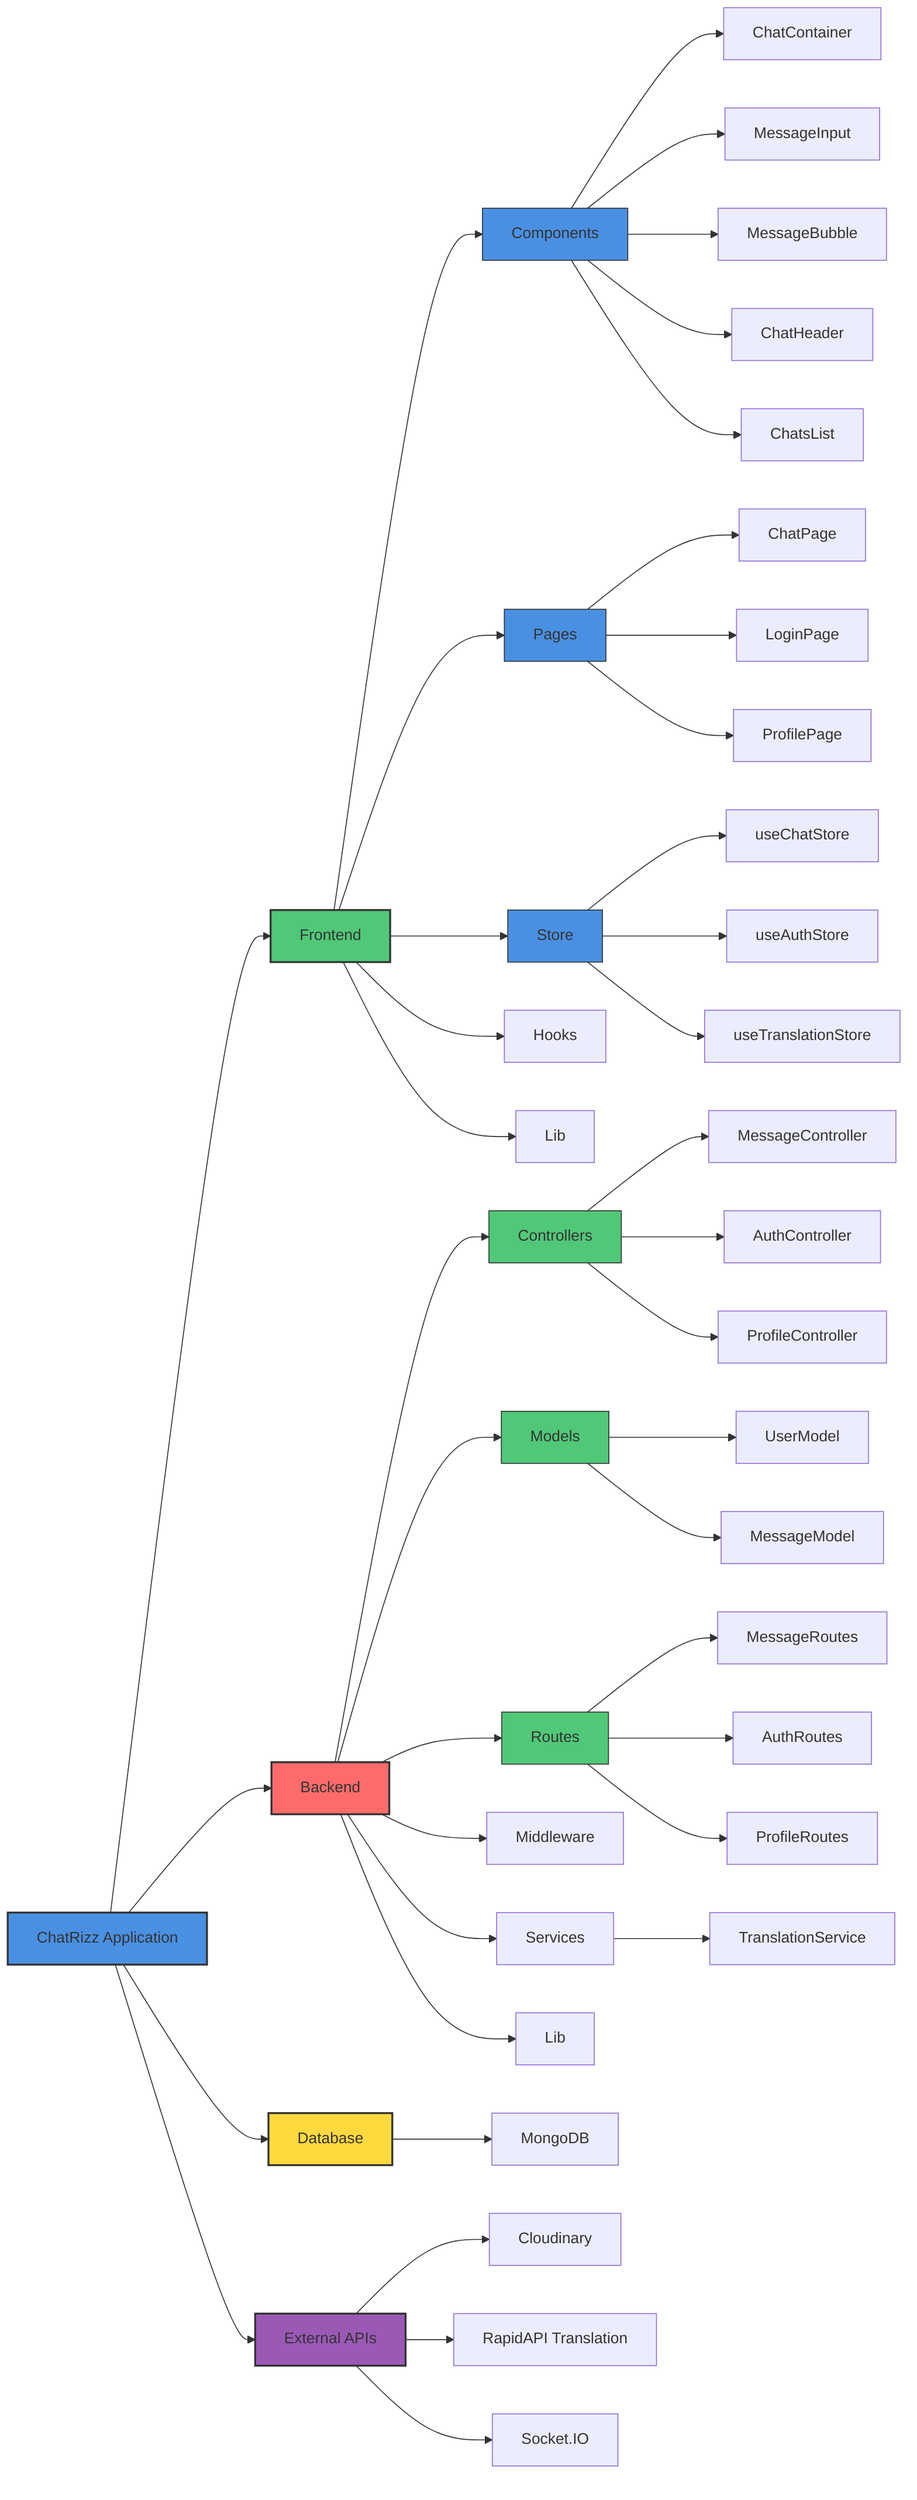 graph LR
    A[ChatRizz Application] --> B[Frontend]
    A --> C[Backend]
    A --> D[Database]
    A --> E[External APIs]
    
    B --> B1[Components]
    B --> B2[Pages]
    B --> B3[Store]
    B --> B4[Hooks]
    B --> B5[Lib]
    
    C --> C1[Controllers]
    C --> C2[Models]
    C --> C3[Routes]
    C --> C4[Middleware]
    C --> C5[Services]
    C --> C6[Lib]
    
    B1 --> B1A[ChatContainer]
    B1 --> B1B[MessageInput]
    B1 --> B1C[MessageBubble]
    B1 --> B1D[ChatHeader]
    B1 --> B1E[ChatsList]
    
    B2 --> B2A[ChatPage]
    B2 --> B2B[LoginPage]
    B2 --> B2C[ProfilePage]
    
    B3 --> B3A[useChatStore]
    B3 --> B3B[useAuthStore]
    B3 --> B3C[useTranslationStore]
    
    C1 --> C1A[MessageController]
    C1 --> C1B[AuthController]
    C1 --> C1C[ProfileController]
    
    C2 --> C2A[UserModel]
    C2 --> C2B[MessageModel]
    
    C3 --> C3A[MessageRoutes]
    C3 --> C3B[AuthRoutes]
    C3 --> C3C[ProfileRoutes]
    
    C5 --> C5A[TranslationService]
    
    D --> D1[MongoDB]
    
    E --> E1[Cloudinary]
    E --> E2[RapidAPI Translation]
    E --> E3[Socket.IO]
    
    style A fill:#4A90E2,stroke:#333,stroke-width:2px
    style B fill:#50C878,stroke:#333,stroke-width:2px
    style C fill:#FF6B6B,stroke:#333,stroke-width:2px
    style D fill:#FFD93D,stroke:#333,stroke-width:2px
    style E fill:#9B59B6,stroke:#333,stroke-width:2px
    
    style B1 fill:#4A90E2,stroke:#333,stroke-width:1px
    style B2 fill:#4A90E2,stroke:#333,stroke-width:1px
    style B3 fill:#4A90E2,stroke:#333,stroke-width:1px
    style C1 fill:#50C878,stroke:#333,stroke-width:1px
    style C2 fill:#50C878,stroke:#333,stroke-width:1px
    style C3 fill:#50C878,stroke:#333,stroke-width:1px